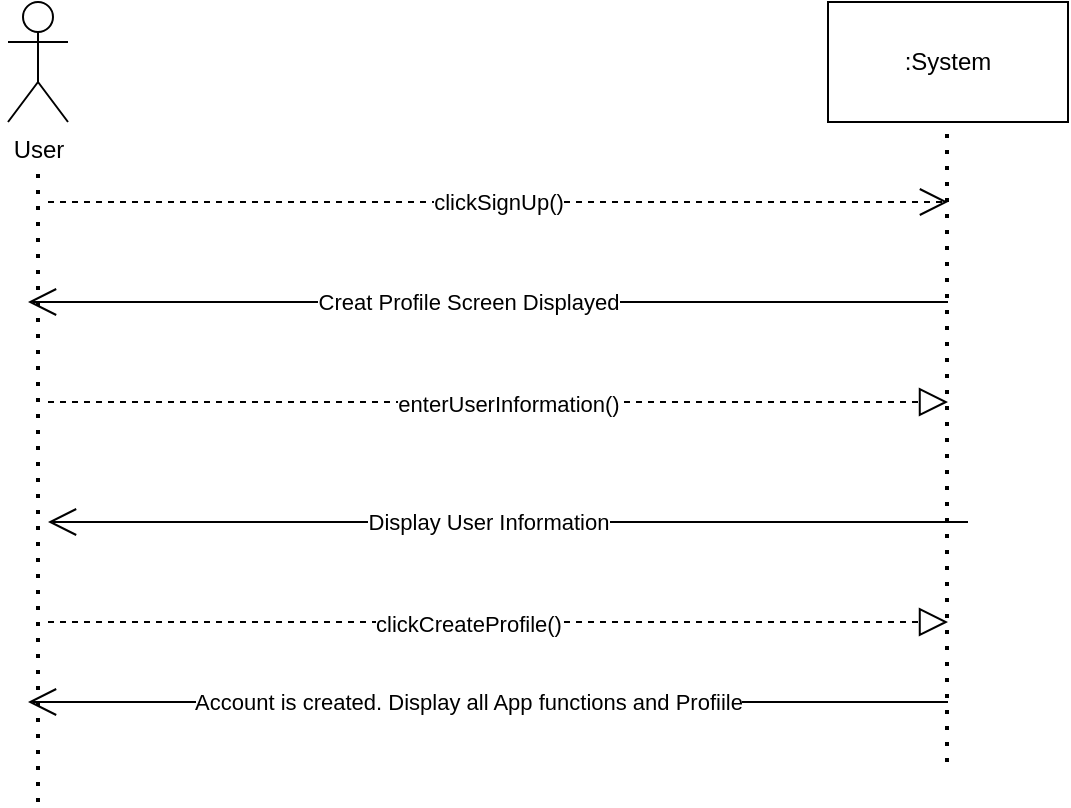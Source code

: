 <mxfile version="15.8.7" type="device"><diagram id="kgpKYQtTHZ0yAKxKKP6v" name="Page-1"><mxGraphModel dx="1022" dy="801" grid="1" gridSize="10" guides="1" tooltips="1" connect="1" arrows="1" fold="1" page="1" pageScale="1" pageWidth="850" pageHeight="1100" math="0" shadow="0"><root><mxCell id="0"/><mxCell id="1" parent="0"/><mxCell id="08azM6T8zazllw8TsYK6-1" value="User" style="shape=umlActor;verticalLabelPosition=bottom;verticalAlign=top;html=1;outlineConnect=0;" vertex="1" parent="1"><mxGeometry x="260" y="140" width="30" height="60" as="geometry"/></mxCell><mxCell id="08azM6T8zazllw8TsYK6-4" value="" style="endArrow=none;dashed=1;html=1;dashPattern=1 3;strokeWidth=2;rounded=0;" edge="1" parent="1"><mxGeometry width="50" height="50" relative="1" as="geometry"><mxPoint x="275" y="540" as="sourcePoint"/><mxPoint x="275" y="220" as="targetPoint"/></mxGeometry></mxCell><mxCell id="08azM6T8zazllw8TsYK6-5" value=":System" style="rounded=0;whiteSpace=wrap;html=1;" vertex="1" parent="1"><mxGeometry x="670" y="140" width="120" height="60" as="geometry"/></mxCell><mxCell id="08azM6T8zazllw8TsYK6-6" value="" style="endArrow=none;dashed=1;html=1;dashPattern=1 3;strokeWidth=2;rounded=0;" edge="1" parent="1"><mxGeometry width="50" height="50" relative="1" as="geometry"><mxPoint x="729.5" y="520" as="sourcePoint"/><mxPoint x="729.5" y="200" as="targetPoint"/></mxGeometry></mxCell><mxCell id="08azM6T8zazllw8TsYK6-9" value="clickSignUp()" style="endArrow=open;endSize=12;dashed=1;html=1;rounded=0;" edge="1" parent="1"><mxGeometry width="160" relative="1" as="geometry"><mxPoint x="280" y="240" as="sourcePoint"/><mxPoint x="730" y="240" as="targetPoint"/></mxGeometry></mxCell><mxCell id="08azM6T8zazllw8TsYK6-10" value="" style="endArrow=open;endFill=1;endSize=12;html=1;rounded=0;" edge="1" parent="1"><mxGeometry width="160" relative="1" as="geometry"><mxPoint x="730" y="290" as="sourcePoint"/><mxPoint x="270" y="290" as="targetPoint"/></mxGeometry></mxCell><mxCell id="08azM6T8zazllw8TsYK6-11" value="Creat Profile Screen Displayed" style="edgeLabel;html=1;align=center;verticalAlign=middle;resizable=0;points=[];" vertex="1" connectable="0" parent="08azM6T8zazllw8TsYK6-10"><mxGeometry x="0.13" relative="1" as="geometry"><mxPoint x="20" as="offset"/></mxGeometry></mxCell><mxCell id="08azM6T8zazllw8TsYK6-12" value="" style="endArrow=block;dashed=1;endFill=0;endSize=12;html=1;rounded=0;" edge="1" parent="1"><mxGeometry width="160" relative="1" as="geometry"><mxPoint x="280" y="340" as="sourcePoint"/><mxPoint x="730" y="340" as="targetPoint"/><Array as="points"/></mxGeometry></mxCell><mxCell id="08azM6T8zazllw8TsYK6-13" value="enterUserInformation()" style="edgeLabel;html=1;align=center;verticalAlign=middle;resizable=0;points=[];" vertex="1" connectable="0" parent="08azM6T8zazllw8TsYK6-12"><mxGeometry x="0.102" y="-1" relative="1" as="geometry"><mxPoint x="-18" as="offset"/></mxGeometry></mxCell><mxCell id="08azM6T8zazllw8TsYK6-14" value="" style="endArrow=open;endFill=1;endSize=12;html=1;rounded=0;" edge="1" parent="1"><mxGeometry width="160" relative="1" as="geometry"><mxPoint x="740" y="400" as="sourcePoint"/><mxPoint x="280" y="400" as="targetPoint"/></mxGeometry></mxCell><mxCell id="08azM6T8zazllw8TsYK6-15" value="Display User Information" style="edgeLabel;html=1;align=center;verticalAlign=middle;resizable=0;points=[];" vertex="1" connectable="0" parent="08azM6T8zazllw8TsYK6-14"><mxGeometry x="0.13" relative="1" as="geometry"><mxPoint x="20" as="offset"/></mxGeometry></mxCell><mxCell id="08azM6T8zazllw8TsYK6-17" value="" style="endArrow=block;dashed=1;endFill=0;endSize=12;html=1;rounded=0;" edge="1" parent="1"><mxGeometry width="160" relative="1" as="geometry"><mxPoint x="280" y="450" as="sourcePoint"/><mxPoint x="730" y="450" as="targetPoint"/><Array as="points"/></mxGeometry></mxCell><mxCell id="08azM6T8zazllw8TsYK6-18" value="clickCreateProfile()" style="edgeLabel;html=1;align=center;verticalAlign=middle;resizable=0;points=[];" vertex="1" connectable="0" parent="08azM6T8zazllw8TsYK6-17"><mxGeometry x="0.102" y="-1" relative="1" as="geometry"><mxPoint x="-38" as="offset"/></mxGeometry></mxCell><mxCell id="08azM6T8zazllw8TsYK6-19" value="" style="endArrow=open;endFill=1;endSize=12;html=1;rounded=0;" edge="1" parent="1"><mxGeometry width="160" relative="1" as="geometry"><mxPoint x="730" y="490" as="sourcePoint"/><mxPoint x="270" y="490" as="targetPoint"/></mxGeometry></mxCell><mxCell id="08azM6T8zazllw8TsYK6-20" value="Account is created. Display all App functions and Profiile" style="edgeLabel;html=1;align=center;verticalAlign=middle;resizable=0;points=[];" vertex="1" connectable="0" parent="08azM6T8zazllw8TsYK6-19"><mxGeometry x="0.13" relative="1" as="geometry"><mxPoint x="20" as="offset"/></mxGeometry></mxCell></root></mxGraphModel></diagram></mxfile>
